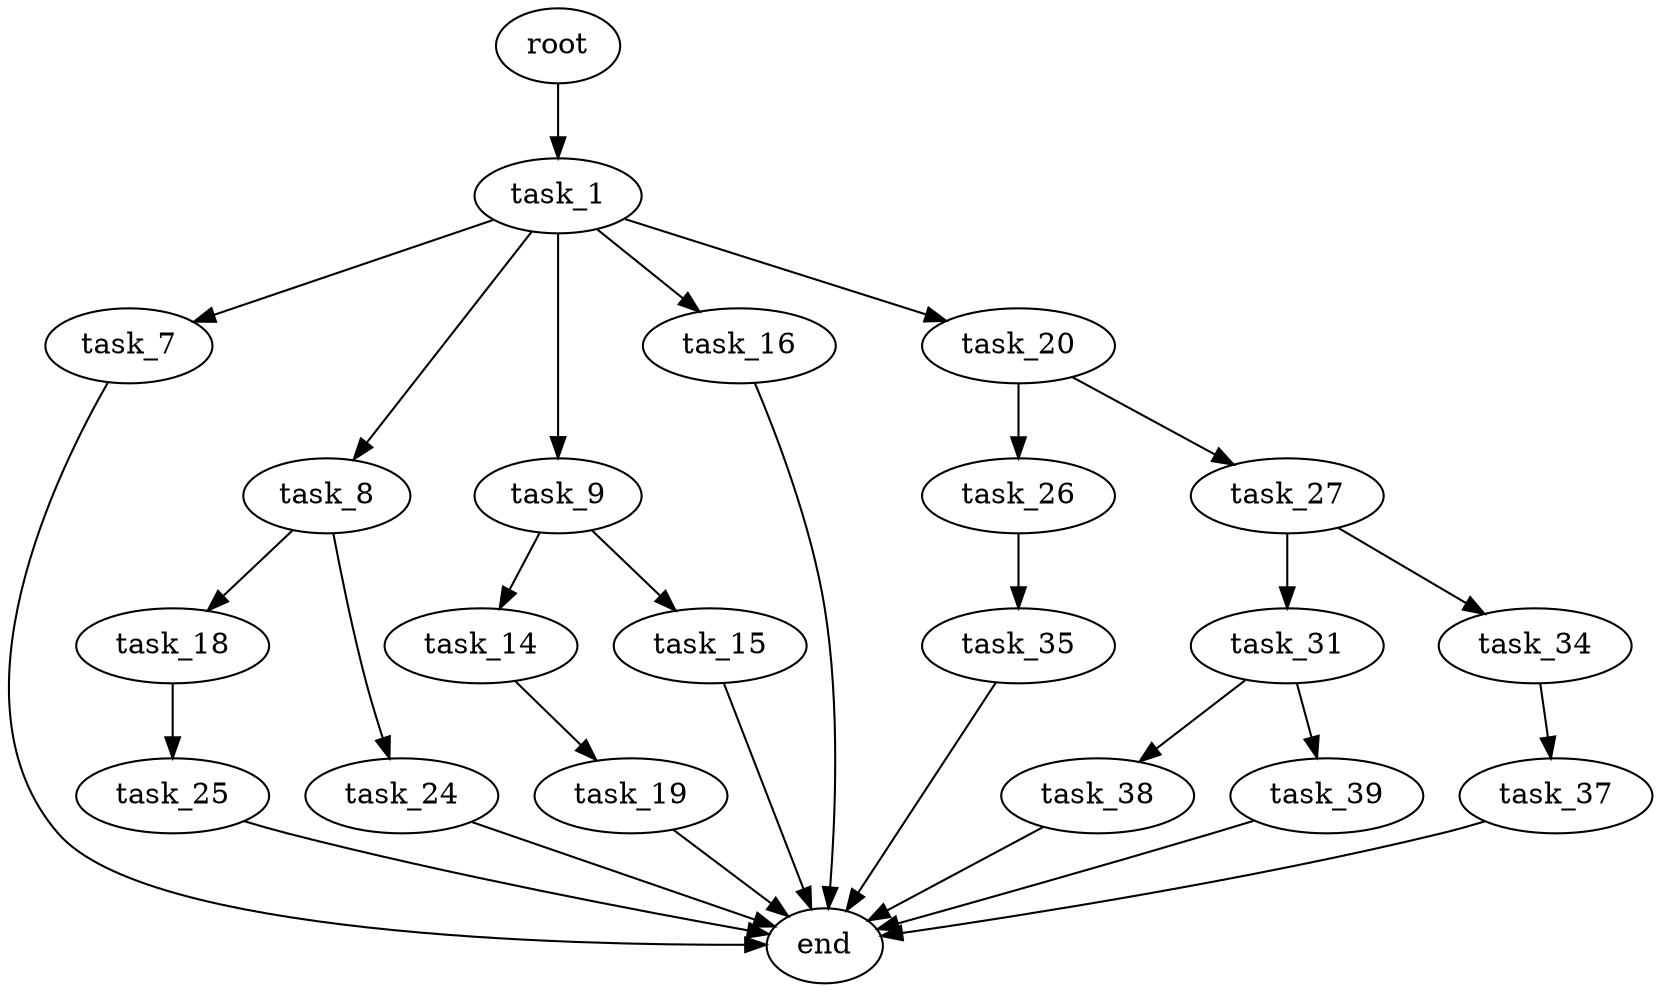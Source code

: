 digraph G {
  root [size="0.000000"];
  task_1 [size="368293445632.000000"];
  task_7 [size="231928233984.000000"];
  task_8 [size="28991029248.000000"];
  task_9 [size="3874824955.000000"];
  task_16 [size="549755813888.000000"];
  task_20 [size="782757789696.000000"];
  end [size="0.000000"];
  task_18 [size="330212854202.000000"];
  task_24 [size="95684952043.000000"];
  task_14 [size="475931651098.000000"];
  task_15 [size="847225926245.000000"];
  task_19 [size="6965542844.000000"];
  task_25 [size="788820961244.000000"];
  task_26 [size="290215633421.000000"];
  task_27 [size="8170353562.000000"];
  task_35 [size="18495867302.000000"];
  task_31 [size="112490747400.000000"];
  task_34 [size="5267152200.000000"];
  task_38 [size="119916632328.000000"];
  task_39 [size="853692584753.000000"];
  task_37 [size="28991029248.000000"];

  root -> task_1 [size="1.000000"];
  task_1 -> task_7 [size="411041792.000000"];
  task_1 -> task_8 [size="411041792.000000"];
  task_1 -> task_9 [size="411041792.000000"];
  task_1 -> task_16 [size="411041792.000000"];
  task_1 -> task_20 [size="411041792.000000"];
  task_7 -> end [size="1.000000"];
  task_8 -> task_18 [size="75497472.000000"];
  task_8 -> task_24 [size="75497472.000000"];
  task_9 -> task_14 [size="209715200.000000"];
  task_9 -> task_15 [size="209715200.000000"];
  task_16 -> end [size="1.000000"];
  task_20 -> task_26 [size="679477248.000000"];
  task_20 -> task_27 [size="679477248.000000"];
  task_18 -> task_25 [size="838860800.000000"];
  task_24 -> end [size="1.000000"];
  task_14 -> task_19 [size="411041792.000000"];
  task_15 -> end [size="1.000000"];
  task_19 -> end [size="1.000000"];
  task_25 -> end [size="1.000000"];
  task_26 -> task_35 [size="301989888.000000"];
  task_27 -> task_31 [size="301989888.000000"];
  task_27 -> task_34 [size="301989888.000000"];
  task_35 -> end [size="1.000000"];
  task_31 -> task_38 [size="134217728.000000"];
  task_31 -> task_39 [size="134217728.000000"];
  task_34 -> task_37 [size="209715200.000000"];
  task_38 -> end [size="1.000000"];
  task_39 -> end [size="1.000000"];
  task_37 -> end [size="1.000000"];
}
